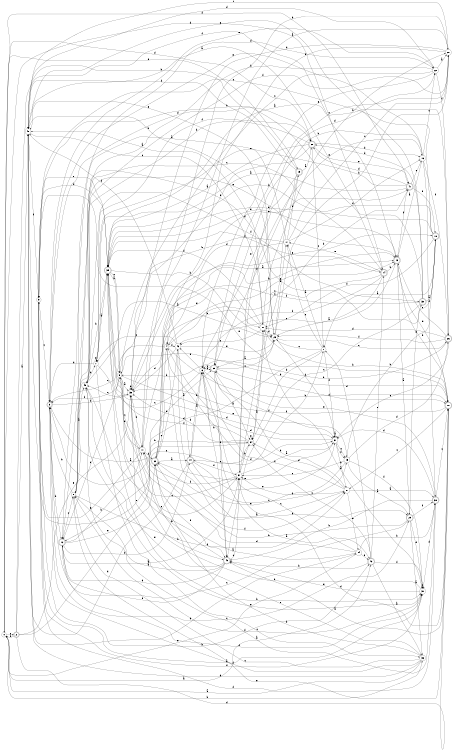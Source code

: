 digraph n38_9 {
__start0 [label="" shape="none"];

rankdir=LR;
size="8,5";

s0 [style="filled", color="black", fillcolor="white" shape="circle", label="0"];
s1 [style="filled", color="black", fillcolor="white" shape="circle", label="1"];
s2 [style="rounded,filled", color="black", fillcolor="white" shape="doublecircle", label="2"];
s3 [style="filled", color="black", fillcolor="white" shape="circle", label="3"];
s4 [style="filled", color="black", fillcolor="white" shape="circle", label="4"];
s5 [style="rounded,filled", color="black", fillcolor="white" shape="doublecircle", label="5"];
s6 [style="filled", color="black", fillcolor="white" shape="circle", label="6"];
s7 [style="filled", color="black", fillcolor="white" shape="circle", label="7"];
s8 [style="filled", color="black", fillcolor="white" shape="circle", label="8"];
s9 [style="filled", color="black", fillcolor="white" shape="circle", label="9"];
s10 [style="rounded,filled", color="black", fillcolor="white" shape="doublecircle", label="10"];
s11 [style="filled", color="black", fillcolor="white" shape="circle", label="11"];
s12 [style="rounded,filled", color="black", fillcolor="white" shape="doublecircle", label="12"];
s13 [style="rounded,filled", color="black", fillcolor="white" shape="doublecircle", label="13"];
s14 [style="rounded,filled", color="black", fillcolor="white" shape="doublecircle", label="14"];
s15 [style="filled", color="black", fillcolor="white" shape="circle", label="15"];
s16 [style="filled", color="black", fillcolor="white" shape="circle", label="16"];
s17 [style="filled", color="black", fillcolor="white" shape="circle", label="17"];
s18 [style="rounded,filled", color="black", fillcolor="white" shape="doublecircle", label="18"];
s19 [style="rounded,filled", color="black", fillcolor="white" shape="doublecircle", label="19"];
s20 [style="rounded,filled", color="black", fillcolor="white" shape="doublecircle", label="20"];
s21 [style="filled", color="black", fillcolor="white" shape="circle", label="21"];
s22 [style="filled", color="black", fillcolor="white" shape="circle", label="22"];
s23 [style="filled", color="black", fillcolor="white" shape="circle", label="23"];
s24 [style="filled", color="black", fillcolor="white" shape="circle", label="24"];
s25 [style="rounded,filled", color="black", fillcolor="white" shape="doublecircle", label="25"];
s26 [style="rounded,filled", color="black", fillcolor="white" shape="doublecircle", label="26"];
s27 [style="filled", color="black", fillcolor="white" shape="circle", label="27"];
s28 [style="filled", color="black", fillcolor="white" shape="circle", label="28"];
s29 [style="rounded,filled", color="black", fillcolor="white" shape="doublecircle", label="29"];
s30 [style="filled", color="black", fillcolor="white" shape="circle", label="30"];
s31 [style="filled", color="black", fillcolor="white" shape="circle", label="31"];
s32 [style="rounded,filled", color="black", fillcolor="white" shape="doublecircle", label="32"];
s33 [style="rounded,filled", color="black", fillcolor="white" shape="doublecircle", label="33"];
s34 [style="filled", color="black", fillcolor="white" shape="circle", label="34"];
s35 [style="filled", color="black", fillcolor="white" shape="circle", label="35"];
s36 [style="filled", color="black", fillcolor="white" shape="circle", label="36"];
s37 [style="filled", color="black", fillcolor="white" shape="circle", label="37"];
s38 [style="rounded,filled", color="black", fillcolor="white" shape="doublecircle", label="38"];
s39 [style="rounded,filled", color="black", fillcolor="white" shape="doublecircle", label="39"];
s40 [style="filled", color="black", fillcolor="white" shape="circle", label="40"];
s41 [style="rounded,filled", color="black", fillcolor="white" shape="doublecircle", label="41"];
s42 [style="rounded,filled", color="black", fillcolor="white" shape="doublecircle", label="42"];
s43 [style="rounded,filled", color="black", fillcolor="white" shape="doublecircle", label="43"];
s44 [style="rounded,filled", color="black", fillcolor="white" shape="doublecircle", label="44"];
s45 [style="filled", color="black", fillcolor="white" shape="circle", label="45"];
s46 [style="filled", color="black", fillcolor="white" shape="circle", label="46"];
s0 -> s42 [label="a"];
s0 -> s36 [label="b"];
s0 -> s2 [label="c"];
s0 -> s20 [label="d"];
s0 -> s19 [label="e"];
s0 -> s41 [label="f"];
s1 -> s17 [label="a"];
s1 -> s34 [label="b"];
s1 -> s23 [label="c"];
s1 -> s5 [label="d"];
s1 -> s17 [label="e"];
s1 -> s31 [label="f"];
s2 -> s40 [label="a"];
s2 -> s0 [label="b"];
s2 -> s1 [label="c"];
s2 -> s10 [label="d"];
s2 -> s35 [label="e"];
s2 -> s13 [label="f"];
s3 -> s30 [label="a"];
s3 -> s42 [label="b"];
s3 -> s5 [label="c"];
s3 -> s39 [label="d"];
s3 -> s39 [label="e"];
s3 -> s30 [label="f"];
s4 -> s27 [label="a"];
s4 -> s10 [label="b"];
s4 -> s5 [label="c"];
s4 -> s31 [label="d"];
s4 -> s13 [label="e"];
s4 -> s46 [label="f"];
s5 -> s25 [label="a"];
s5 -> s12 [label="b"];
s5 -> s29 [label="c"];
s5 -> s20 [label="d"];
s5 -> s22 [label="e"];
s5 -> s35 [label="f"];
s6 -> s42 [label="a"];
s6 -> s43 [label="b"];
s6 -> s39 [label="c"];
s6 -> s25 [label="d"];
s6 -> s46 [label="e"];
s6 -> s31 [label="f"];
s7 -> s39 [label="a"];
s7 -> s30 [label="b"];
s7 -> s36 [label="c"];
s7 -> s5 [label="d"];
s7 -> s7 [label="e"];
s7 -> s20 [label="f"];
s8 -> s45 [label="a"];
s8 -> s5 [label="b"];
s8 -> s14 [label="c"];
s8 -> s22 [label="d"];
s8 -> s10 [label="e"];
s8 -> s27 [label="f"];
s9 -> s35 [label="a"];
s9 -> s10 [label="b"];
s9 -> s12 [label="c"];
s9 -> s31 [label="d"];
s9 -> s15 [label="e"];
s9 -> s5 [label="f"];
s10 -> s43 [label="a"];
s10 -> s21 [label="b"];
s10 -> s27 [label="c"];
s10 -> s37 [label="d"];
s10 -> s3 [label="e"];
s10 -> s35 [label="f"];
s11 -> s28 [label="a"];
s11 -> s13 [label="b"];
s11 -> s39 [label="c"];
s11 -> s32 [label="d"];
s11 -> s3 [label="e"];
s11 -> s27 [label="f"];
s12 -> s37 [label="a"];
s12 -> s11 [label="b"];
s12 -> s8 [label="c"];
s12 -> s44 [label="d"];
s12 -> s32 [label="e"];
s12 -> s30 [label="f"];
s13 -> s29 [label="a"];
s13 -> s10 [label="b"];
s13 -> s46 [label="c"];
s13 -> s10 [label="d"];
s13 -> s8 [label="e"];
s13 -> s41 [label="f"];
s14 -> s23 [label="a"];
s14 -> s13 [label="b"];
s14 -> s4 [label="c"];
s14 -> s0 [label="d"];
s14 -> s17 [label="e"];
s14 -> s6 [label="f"];
s15 -> s29 [label="a"];
s15 -> s18 [label="b"];
s15 -> s37 [label="c"];
s15 -> s26 [label="d"];
s15 -> s32 [label="e"];
s15 -> s30 [label="f"];
s16 -> s13 [label="a"];
s16 -> s25 [label="b"];
s16 -> s22 [label="c"];
s16 -> s38 [label="d"];
s16 -> s5 [label="e"];
s16 -> s26 [label="f"];
s17 -> s12 [label="a"];
s17 -> s9 [label="b"];
s17 -> s28 [label="c"];
s17 -> s4 [label="d"];
s17 -> s19 [label="e"];
s17 -> s16 [label="f"];
s18 -> s1 [label="a"];
s18 -> s39 [label="b"];
s18 -> s3 [label="c"];
s18 -> s12 [label="d"];
s18 -> s39 [label="e"];
s18 -> s21 [label="f"];
s19 -> s20 [label="a"];
s19 -> s40 [label="b"];
s19 -> s34 [label="c"];
s19 -> s25 [label="d"];
s19 -> s6 [label="e"];
s19 -> s40 [label="f"];
s20 -> s39 [label="a"];
s20 -> s45 [label="b"];
s20 -> s1 [label="c"];
s20 -> s16 [label="d"];
s20 -> s41 [label="e"];
s20 -> s35 [label="f"];
s21 -> s40 [label="a"];
s21 -> s28 [label="b"];
s21 -> s46 [label="c"];
s21 -> s23 [label="d"];
s21 -> s35 [label="e"];
s21 -> s39 [label="f"];
s22 -> s28 [label="a"];
s22 -> s8 [label="b"];
s22 -> s9 [label="c"];
s22 -> s40 [label="d"];
s22 -> s6 [label="e"];
s22 -> s26 [label="f"];
s23 -> s25 [label="a"];
s23 -> s28 [label="b"];
s23 -> s26 [label="c"];
s23 -> s31 [label="d"];
s23 -> s40 [label="e"];
s23 -> s17 [label="f"];
s24 -> s39 [label="a"];
s24 -> s38 [label="b"];
s24 -> s6 [label="c"];
s24 -> s32 [label="d"];
s24 -> s0 [label="e"];
s24 -> s42 [label="f"];
s25 -> s34 [label="a"];
s25 -> s9 [label="b"];
s25 -> s23 [label="c"];
s25 -> s10 [label="d"];
s25 -> s43 [label="e"];
s25 -> s6 [label="f"];
s26 -> s39 [label="a"];
s26 -> s6 [label="b"];
s26 -> s13 [label="c"];
s26 -> s21 [label="d"];
s26 -> s31 [label="e"];
s26 -> s23 [label="f"];
s27 -> s38 [label="a"];
s27 -> s25 [label="b"];
s27 -> s6 [label="c"];
s27 -> s34 [label="d"];
s27 -> s24 [label="e"];
s27 -> s37 [label="f"];
s28 -> s40 [label="a"];
s28 -> s11 [label="b"];
s28 -> s25 [label="c"];
s28 -> s35 [label="d"];
s28 -> s4 [label="e"];
s28 -> s45 [label="f"];
s29 -> s36 [label="a"];
s29 -> s35 [label="b"];
s29 -> s5 [label="c"];
s29 -> s30 [label="d"];
s29 -> s33 [label="e"];
s29 -> s38 [label="f"];
s30 -> s21 [label="a"];
s30 -> s35 [label="b"];
s30 -> s30 [label="c"];
s30 -> s38 [label="d"];
s30 -> s43 [label="e"];
s30 -> s8 [label="f"];
s31 -> s31 [label="a"];
s31 -> s27 [label="b"];
s31 -> s15 [label="c"];
s31 -> s4 [label="d"];
s31 -> s32 [label="e"];
s31 -> s15 [label="f"];
s32 -> s44 [label="a"];
s32 -> s21 [label="b"];
s32 -> s4 [label="c"];
s32 -> s46 [label="d"];
s32 -> s18 [label="e"];
s32 -> s43 [label="f"];
s33 -> s18 [label="a"];
s33 -> s3 [label="b"];
s33 -> s43 [label="c"];
s33 -> s20 [label="d"];
s33 -> s40 [label="e"];
s33 -> s32 [label="f"];
s34 -> s21 [label="a"];
s34 -> s12 [label="b"];
s34 -> s44 [label="c"];
s34 -> s35 [label="d"];
s34 -> s34 [label="e"];
s34 -> s9 [label="f"];
s35 -> s13 [label="a"];
s35 -> s43 [label="b"];
s35 -> s45 [label="c"];
s35 -> s35 [label="d"];
s35 -> s41 [label="e"];
s35 -> s11 [label="f"];
s36 -> s0 [label="a"];
s36 -> s32 [label="b"];
s36 -> s8 [label="c"];
s36 -> s40 [label="d"];
s36 -> s11 [label="e"];
s36 -> s5 [label="f"];
s37 -> s31 [label="a"];
s37 -> s34 [label="b"];
s37 -> s39 [label="c"];
s37 -> s22 [label="d"];
s37 -> s16 [label="e"];
s37 -> s11 [label="f"];
s38 -> s45 [label="a"];
s38 -> s43 [label="b"];
s38 -> s10 [label="c"];
s38 -> s31 [label="d"];
s38 -> s25 [label="e"];
s38 -> s3 [label="f"];
s39 -> s9 [label="a"];
s39 -> s23 [label="b"];
s39 -> s9 [label="c"];
s39 -> s11 [label="d"];
s39 -> s13 [label="e"];
s39 -> s14 [label="f"];
s40 -> s14 [label="a"];
s40 -> s23 [label="b"];
s40 -> s21 [label="c"];
s40 -> s24 [label="d"];
s40 -> s34 [label="e"];
s40 -> s3 [label="f"];
s41 -> s7 [label="a"];
s41 -> s37 [label="b"];
s41 -> s16 [label="c"];
s41 -> s20 [label="d"];
s41 -> s7 [label="e"];
s41 -> s18 [label="f"];
s42 -> s36 [label="a"];
s42 -> s43 [label="b"];
s42 -> s34 [label="c"];
s42 -> s1 [label="d"];
s42 -> s14 [label="e"];
s42 -> s30 [label="f"];
s43 -> s8 [label="a"];
s43 -> s9 [label="b"];
s43 -> s37 [label="c"];
s43 -> s12 [label="d"];
s43 -> s45 [label="e"];
s43 -> s12 [label="f"];
s44 -> s6 [label="a"];
s44 -> s6 [label="b"];
s44 -> s15 [label="c"];
s44 -> s40 [label="d"];
s44 -> s31 [label="e"];
s44 -> s37 [label="f"];
s45 -> s23 [label="a"];
s45 -> s39 [label="b"];
s45 -> s37 [label="c"];
s45 -> s7 [label="d"];
s45 -> s30 [label="e"];
s45 -> s33 [label="f"];
s46 -> s44 [label="a"];
s46 -> s29 [label="b"];
s46 -> s7 [label="c"];
s46 -> s35 [label="d"];
s46 -> s23 [label="e"];
s46 -> s40 [label="f"];

}